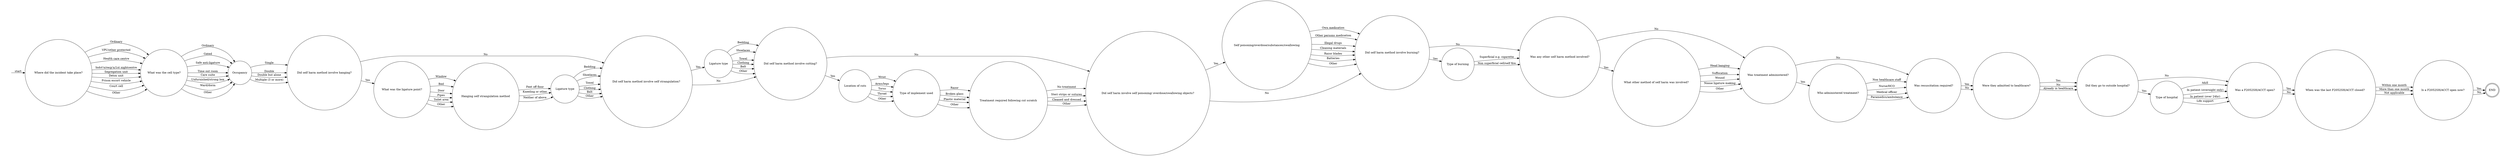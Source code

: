 digraph SELF_HARM {  rankdir=LR;
  node [shape = circle];
  START_NODE [label="", shape=none];
  START_NODE -> 45051 [label = "start"];
  END_NODE [label="END", shape="doublecircle"];
  44155 [label = "Treatment required following cut scratch"];
  44155 -> 44733 [label = "No treatment"];
  44155 -> 44733 [label = "Steri strips or sutures"];
  44155 -> 44733 [label = "Cleaned and dressed"];
  44155 -> 44733 [label = "Other"];
  44207 [label = "Did self harm method involve self strangulation?"];
  44207 -> 44583 [label = "Yes"];
  44207 -> 44753 [label = "No"];
  44214 [label = "Was resuscitation required?"];
  44214 -> 44944 [label = "Yes"];
  44214 -> 44944 [label = "No"];
  44244 [label = "Did self harm method involve hanging?"];
  44244 -> 44653 [label = "Yes"];
  44244 -> 44207 [label = "No"];
  44332 [label = "Who administered treatment?"];
  44332 -> 44214 [label = "Non healthcare staff"];
  44332 -> 44214 [label = "Nurse/HCO"];
  44332 -> 44214 [label = "Medical officer"];
  44332 -> 44214 [label = "Paramedics/ambulance"];
  44339 [label = "Occupancy"];
  44339 -> 44244 [label = "Single"];
  44339 -> 44244 [label = "Double"];
  44339 -> 44244 [label = "Double but alone"];
  44339 -> 44244 [label = "Multiple (3 or more)"];
  44400 [label = "Was a F2052SH/ACCT open?"];
  44400 -> 44435 [label = "Yes"];
  44400 -> 44435 [label = "No"];
  44435 [label = "When was the last F2052SH/ACCT closed?"];
  44435 -> 44965 [label = "Within one month"];
  44435 -> 44965 [label = "More than one month"];
  44435 -> 44965 [label = "Not applicable"];
  44511 [label = "Was treatment administered?"];
  44511 -> 44332 [label = "Yes"];
  44511 -> 44214 [label = "No"];
  44552 [label = "Was any other self harm method involved?"];
  44552 -> 45105 [label = "Yes"];
  44552 -> 44511 [label = "No"];
  44573 [label = "Self poisoning/overdose/substances/swallowing"];
  44573 -> 45167 [label = "Own medication"];
  44573 -> 45167 [label = "Other persons medication"];
  44573 -> 45167 [label = "Illegal drugs"];
  44573 -> 45167 [label = "Cleaning materials"];
  44573 -> 45167 [label = "Razor blades"];
  44573 -> 45167 [label = "Batteries"];
  44573 -> 45167 [label = "Other"];
  44583 [label = "Ligature type"];
  44583 -> 44753 [label = "Bedding"];
  44583 -> 44753 [label = "Shoelaces"];
  44583 -> 44753 [label = "Towel"];
  44583 -> 44753 [label = "Clothing"];
  44583 -> 44753 [label = "Belt"];
  44583 -> 44753 [label = "Other"];
  44584 [label = "Type of hospital"];
  44584 -> 44400 [label = "A&E"];
  44584 -> 44400 [label = "In patient (overnight only)"];
  44584 -> 44400 [label = "In patient (over 24hr)"];
  44584 -> 44400 [label = "Life support"];
  44643 [label = "Type of burning"];
  44643 -> 44552 [label = "Superficial e.g. cigarette"];
  44643 -> 44552 [label = "Non superficial cell/self fire"];
  44653 [label = "What was the ligature point?"];
  44653 -> 44718 [label = "Window"];
  44653 -> 44718 [label = "Bed"];
  44653 -> 44718 [label = "Door"];
  44653 -> 44718 [label = "Pipes"];
  44653 -> 44718 [label = "Toilet area"];
  44653 -> 44718 [label = "Other"];
  44718 [label = "Hanging self strangulation method"];
  44718 -> 45020 [label = "Feet off floor"];
  44718 -> 45020 [label = "Kneeling or other"];
  44718 -> 45020 [label = "Neither of above"];
  44733 [label = "Did self harm involve self poisoning/ overdose/swallowing objects?"];
  44733 -> 44573 [label = "Yes"];
  44733 -> 45167 [label = "No"];
  44753 [label = "Did self harm method involve cutting?"];
  44753 -> 44991 [label = "Yes"];
  44753 -> 44733 [label = "No"];
  44791 [label = "What was the cell type?"];
  44791 -> 44339 [label = "Ordinary"];
  44791 -> 44339 [label = "Gated"];
  44791 -> 44339 [label = "Safe anti-ligature"];
  44791 -> 44339 [label = "Time out room"];
  44791 -> 44339 [label = "Care suite"];
  44791 -> 44339 [label = "Unfurnished/strong box"];
  44791 -> 44339 [label = "Ward/dorm"];
  44791 -> 44339 [label = "Other"];
  44890 [label = "Type of implement used"];
  44890 -> 44155 [label = "Razor"];
  44890 -> 44155 [label = "Broken glass"];
  44890 -> 44155 [label = "Plastic material"];
  44890 -> 44155 [label = "Other"];
  44944 [label = "Were they admitted to healthcare?"];
  44944 -> 44954 [label = "Yes"];
  44944 -> 44954 [label = "No"];
  44944 -> 44954 [label = "Already in healthcare"];
  44954 [label = "Did they go to outside hospital?"];
  44954 -> 44584 [label = "Yes"];
  44954 -> 44400 [label = "No"];
  44965 [label = "Is a F2052SH/ACCT open now?"];
  44965 -> END_NODE [label = "Yes"];
  44965 -> END_NODE [label = "No"];
  44991 [label = "Location of cuts"];
  44991 -> 44890 [label = "Wrist"];
  44991 -> 44890 [label = "Arms/legs"];
  44991 -> 44890 [label = "Torso"];
  44991 -> 44890 [label = "Throat"];
  44991 -> 44890 [label = "Other"];
  45020 [label = "Ligature type"];
  45020 -> 44207 [label = "Bedding"];
  45020 -> 44207 [label = "Shoelaces"];
  45020 -> 44207 [label = "Towel"];
  45020 -> 44207 [label = "Clothing"];
  45020 -> 44207 [label = "Belt"];
  45020 -> 44207 [label = "Other"];
  45051 [label = "Where did the incident take place?"];
  45051 -> 44791 [label = "Ordinary"];
  45051 -> 44791 [label = "VPU/other protected"];
  45051 -> 44791 [label = "Health care centre"];
  45051 -> 44791 [label = "Indct'n/recp'n/1st nightcentre"];
  45051 -> 44791 [label = "Segregation unit"];
  45051 -> 44791 [label = "Detox unit"];
  45051 -> 44791 [label = "Prison escort vehicle"];
  45051 -> 44791 [label = "Court cell"];
  45051 -> 44791 [label = "Other"];
  45105 [label = "What other method of self harm was involved?"];
  45105 -> 44511 [label = "Head banging"];
  45105 -> 44511 [label = "Suffocation"];
  45105 -> 44511 [label = "Wound"];
  45105 -> 44511 [label = "Noose ligature making"];
  45105 -> 44511 [label = "Other"];
  45167 [label = "Did self harm method involve burning?"];
  45167 -> 44643 [label = "Yes"];
  45167 -> 44552 [label = "No"];
}
